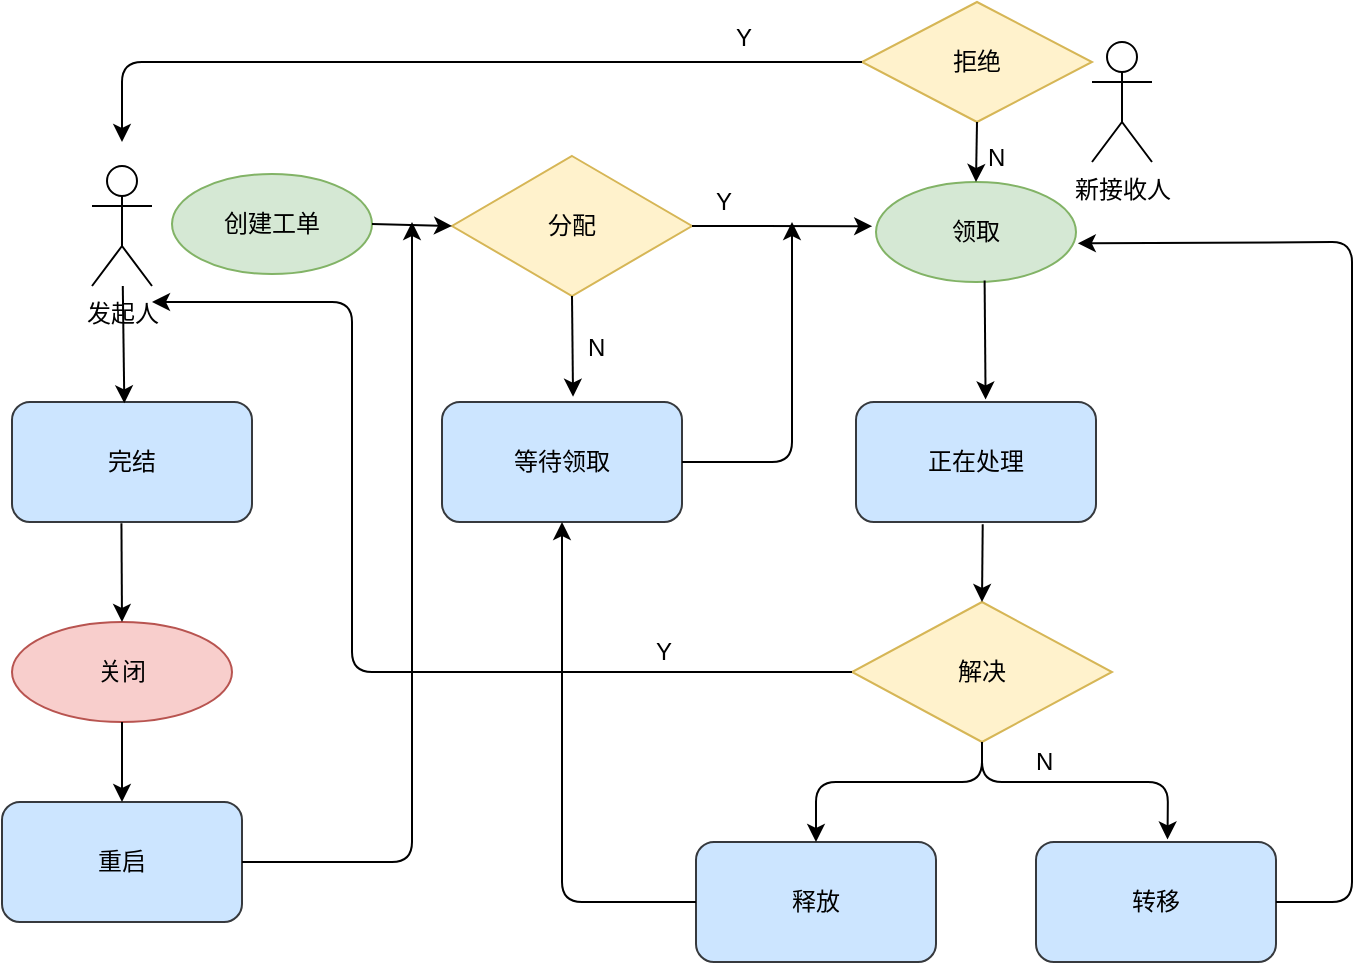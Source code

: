 <mxfile version="10.8.9" type="github"><diagram id="c0dPUH_MQJY5laj3WqNj" name="Page-1"><mxGraphModel dx="970" dy="522" grid="1" gridSize="10" guides="1" tooltips="1" connect="1" arrows="1" fold="1" page="1" pageScale="1" pageWidth="827" pageHeight="1169" math="0" shadow="0"><root><mxCell id="0"/><mxCell id="1" parent="0"/><mxCell id="6trwTZB9N8JmvHL1L8h6-31" value="发起人" style="shape=umlActor;verticalLabelPosition=bottom;labelBackgroundColor=#ffffff;verticalAlign=top;html=1;" vertex="1" parent="1"><mxGeometry x="80" y="392" width="30" height="60" as="geometry"/></mxCell><mxCell id="6trwTZB9N8JmvHL1L8h6-38" value="创建工单" style="ellipse;whiteSpace=wrap;html=1;fillColor=#d5e8d4;strokeColor=#82b366;" vertex="1" parent="1"><mxGeometry x="120" y="396" width="100" height="50" as="geometry"/></mxCell><mxCell id="6trwTZB9N8JmvHL1L8h6-40" value="分配" style="rhombus;whiteSpace=wrap;html=1;fillColor=#fff2cc;strokeColor=#d6b656;" vertex="1" parent="1"><mxGeometry x="260" y="387" width="120" height="70" as="geometry"/></mxCell><mxCell id="6trwTZB9N8JmvHL1L8h6-42" value="领取" style="ellipse;whiteSpace=wrap;html=1;fillColor=#d5e8d4;strokeColor=#82b366;" vertex="1" parent="1"><mxGeometry x="472" y="400" width="100" height="50" as="geometry"/></mxCell><mxCell id="6trwTZB9N8JmvHL1L8h6-43" value="新接收人" style="shape=umlActor;verticalLabelPosition=bottom;labelBackgroundColor=#ffffff;verticalAlign=top;html=1;" vertex="1" parent="1"><mxGeometry x="580" y="330" width="30" height="60" as="geometry"/></mxCell><mxCell id="6trwTZB9N8JmvHL1L8h6-50" value="正在处理" style="rounded=1;whiteSpace=wrap;html=1;fillColor=#cce5ff;strokeColor=#36393d;" vertex="1" parent="1"><mxGeometry x="462" y="510" width="120" height="60" as="geometry"/></mxCell><mxCell id="6trwTZB9N8JmvHL1L8h6-51" value="解决" style="rhombus;whiteSpace=wrap;html=1;fillColor=#fff2cc;strokeColor=#d6b656;" vertex="1" parent="1"><mxGeometry x="460" y="610" width="130" height="70" as="geometry"/></mxCell><mxCell id="6trwTZB9N8JmvHL1L8h6-52" value="" style="endArrow=classic;html=1;entryX=0;entryY=0.5;entryDx=0;entryDy=0;exitX=1;exitY=0.5;exitDx=0;exitDy=0;" edge="1" parent="1" source="6trwTZB9N8JmvHL1L8h6-38" target="6trwTZB9N8JmvHL1L8h6-40"><mxGeometry width="50" height="50" relative="1" as="geometry"><mxPoint x="210" y="460" as="sourcePoint"/><mxPoint x="260" y="410" as="targetPoint"/></mxGeometry></mxCell><mxCell id="6trwTZB9N8JmvHL1L8h6-53" value="" style="endArrow=classic;html=1;entryX=-0.019;entryY=0.442;entryDx=0;entryDy=0;entryPerimeter=0;exitX=1;exitY=0.5;exitDx=0;exitDy=0;" edge="1" parent="1" source="6trwTZB9N8JmvHL1L8h6-40" target="6trwTZB9N8JmvHL1L8h6-42"><mxGeometry width="50" height="50" relative="1" as="geometry"><mxPoint x="360" y="450" as="sourcePoint"/><mxPoint x="410" y="400" as="targetPoint"/></mxGeometry></mxCell><mxCell id="6trwTZB9N8JmvHL1L8h6-54" value="" style="endArrow=classic;html=1;exitX=0.543;exitY=0.985;exitDx=0;exitDy=0;exitPerimeter=0;entryX=0.54;entryY=-0.021;entryDx=0;entryDy=0;entryPerimeter=0;" edge="1" parent="1" source="6trwTZB9N8JmvHL1L8h6-42" target="6trwTZB9N8JmvHL1L8h6-50"><mxGeometry width="50" height="50" relative="1" as="geometry"><mxPoint x="460" y="500" as="sourcePoint"/><mxPoint x="510" y="450" as="targetPoint"/></mxGeometry></mxCell><mxCell id="6trwTZB9N8JmvHL1L8h6-55" value="" style="endArrow=classic;html=1;entryX=0.5;entryY=0;entryDx=0;entryDy=0;exitX=0.528;exitY=1.019;exitDx=0;exitDy=0;exitPerimeter=0;" edge="1" parent="1" source="6trwTZB9N8JmvHL1L8h6-50" target="6trwTZB9N8JmvHL1L8h6-51"><mxGeometry width="50" height="50" relative="1" as="geometry"><mxPoint x="460" y="620" as="sourcePoint"/><mxPoint x="510" y="570" as="targetPoint"/></mxGeometry></mxCell><mxCell id="6trwTZB9N8JmvHL1L8h6-56" value="完结" style="rounded=1;whiteSpace=wrap;html=1;fillColor=#cce5ff;strokeColor=#36393d;" vertex="1" parent="1"><mxGeometry x="40" y="510" width="120" height="60" as="geometry"/></mxCell><mxCell id="6trwTZB9N8JmvHL1L8h6-57" value="" style="endArrow=classic;html=1;exitX=0;exitY=0.5;exitDx=0;exitDy=0;" edge="1" parent="1" source="6trwTZB9N8JmvHL1L8h6-51"><mxGeometry width="50" height="50" relative="1" as="geometry"><mxPoint x="340" y="750" as="sourcePoint"/><mxPoint x="110" y="460" as="targetPoint"/><Array as="points"><mxPoint x="210" y="645"/><mxPoint x="210" y="460"/></Array></mxGeometry></mxCell><mxCell id="6trwTZB9N8JmvHL1L8h6-58" value="" style="endArrow=classic;html=1;entryX=0.468;entryY=0.011;entryDx=0;entryDy=0;entryPerimeter=0;" edge="1" parent="1" source="6trwTZB9N8JmvHL1L8h6-31" target="6trwTZB9N8JmvHL1L8h6-56"><mxGeometry width="50" height="50" relative="1" as="geometry"><mxPoint x="70" y="510" as="sourcePoint"/><mxPoint x="120" y="460" as="targetPoint"/></mxGeometry></mxCell><mxCell id="6trwTZB9N8JmvHL1L8h6-59" value="Y" style="text;html=1;resizable=0;points=[];autosize=1;align=left;verticalAlign=top;spacingTop=-4;" vertex="1" parent="1"><mxGeometry x="360" y="625" width="30" height="20" as="geometry"/></mxCell><mxCell id="6trwTZB9N8JmvHL1L8h6-60" value="转移" style="rounded=1;whiteSpace=wrap;html=1;fillColor=#cce5ff;strokeColor=#36393d;" vertex="1" parent="1"><mxGeometry x="552" y="730" width="120" height="60" as="geometry"/></mxCell><mxCell id="6trwTZB9N8JmvHL1L8h6-65" value="" style="endArrow=classic;html=1;exitX=1;exitY=0.5;exitDx=0;exitDy=0;entryX=1.009;entryY=0.613;entryDx=0;entryDy=0;entryPerimeter=0;" edge="1" parent="1" source="6trwTZB9N8JmvHL1L8h6-60" target="6trwTZB9N8JmvHL1L8h6-42"><mxGeometry width="50" height="50" relative="1" as="geometry"><mxPoint x="580" y="770" as="sourcePoint"/><mxPoint x="531" y="425" as="targetPoint"/><Array as="points"><mxPoint x="710" y="760"/><mxPoint x="710" y="430"/></Array></mxGeometry></mxCell><mxCell id="6trwTZB9N8JmvHL1L8h6-66" value="Y" style="text;html=1;resizable=0;points=[];autosize=1;align=left;verticalAlign=top;spacingTop=-4;" vertex="1" parent="1"><mxGeometry x="390" y="400" width="30" height="20" as="geometry"/></mxCell><mxCell id="6trwTZB9N8JmvHL1L8h6-68" value="等待领取" style="rounded=1;whiteSpace=wrap;html=1;fillColor=#cce5ff;strokeColor=#36393d;" vertex="1" parent="1"><mxGeometry x="255" y="510" width="120" height="60" as="geometry"/></mxCell><mxCell id="6trwTZB9N8JmvHL1L8h6-69" value="" style="endArrow=classic;html=1;exitX=0.5;exitY=1;exitDx=0;exitDy=0;entryX=0.546;entryY=-0.044;entryDx=0;entryDy=0;entryPerimeter=0;" edge="1" parent="1" source="6trwTZB9N8JmvHL1L8h6-40" target="6trwTZB9N8JmvHL1L8h6-68"><mxGeometry width="50" height="50" relative="1" as="geometry"><mxPoint x="300" y="520" as="sourcePoint"/><mxPoint x="350" y="470" as="targetPoint"/></mxGeometry></mxCell><mxCell id="6trwTZB9N8JmvHL1L8h6-71" value="N" style="text;html=1;resizable=0;points=[];autosize=1;align=left;verticalAlign=top;spacingTop=-4;" vertex="1" parent="1"><mxGeometry x="326" y="473" width="30" height="20" as="geometry"/></mxCell><mxCell id="6trwTZB9N8JmvHL1L8h6-72" value="释放" style="rounded=1;whiteSpace=wrap;html=1;fillColor=#cce5ff;strokeColor=#36393d;" vertex="1" parent="1"><mxGeometry x="382" y="730" width="120" height="60" as="geometry"/></mxCell><mxCell id="6trwTZB9N8JmvHL1L8h6-73" value="" style="endArrow=classic;html=1;entryX=0.548;entryY=-0.021;entryDx=0;entryDy=0;entryPerimeter=0;exitX=0.5;exitY=1;exitDx=0;exitDy=0;" edge="1" parent="1" source="6trwTZB9N8JmvHL1L8h6-51" target="6trwTZB9N8JmvHL1L8h6-60"><mxGeometry width="50" height="50" relative="1" as="geometry"><mxPoint x="480" y="679" as="sourcePoint"/><mxPoint x="500" y="680" as="targetPoint"/><Array as="points"><mxPoint x="525" y="700"/><mxPoint x="618" y="700"/></Array></mxGeometry></mxCell><mxCell id="6trwTZB9N8JmvHL1L8h6-74" value="" style="endArrow=classic;html=1;exitX=0.5;exitY=1;exitDx=0;exitDy=0;entryX=0.5;entryY=0;entryDx=0;entryDy=0;" edge="1" parent="1" source="6trwTZB9N8JmvHL1L8h6-51" target="6trwTZB9N8JmvHL1L8h6-72"><mxGeometry width="50" height="50" relative="1" as="geometry"><mxPoint x="380" y="750" as="sourcePoint"/><mxPoint x="430" y="700" as="targetPoint"/><Array as="points"><mxPoint x="525" y="700"/><mxPoint x="442" y="700"/></Array></mxGeometry></mxCell><mxCell id="6trwTZB9N8JmvHL1L8h6-75" value="N" style="text;html=1;resizable=0;points=[];autosize=1;align=left;verticalAlign=top;spacingTop=-4;" vertex="1" parent="1"><mxGeometry x="550" y="680" width="30" height="20" as="geometry"/></mxCell><mxCell id="6trwTZB9N8JmvHL1L8h6-76" value="" style="endArrow=classic;html=1;exitX=0;exitY=0.5;exitDx=0;exitDy=0;entryX=0.5;entryY=1;entryDx=0;entryDy=0;" edge="1" parent="1" source="6trwTZB9N8JmvHL1L8h6-72" target="6trwTZB9N8JmvHL1L8h6-68"><mxGeometry width="50" height="50" relative="1" as="geometry"><mxPoint x="250" y="780" as="sourcePoint"/><mxPoint x="300" y="730" as="targetPoint"/><Array as="points"><mxPoint x="315" y="760"/></Array></mxGeometry></mxCell><mxCell id="6trwTZB9N8JmvHL1L8h6-77" value="" style="endArrow=classic;html=1;exitX=1;exitY=0.5;exitDx=0;exitDy=0;" edge="1" parent="1" source="6trwTZB9N8JmvHL1L8h6-68"><mxGeometry width="50" height="50" relative="1" as="geometry"><mxPoint x="360" y="570" as="sourcePoint"/><mxPoint x="430" y="420" as="targetPoint"/><Array as="points"><mxPoint x="430" y="540"/></Array></mxGeometry></mxCell><mxCell id="6trwTZB9N8JmvHL1L8h6-79" value="关闭" style="ellipse;whiteSpace=wrap;html=1;fillColor=#f8cecc;strokeColor=#b85450;" vertex="1" parent="1"><mxGeometry x="40" y="620" width="110" height="50" as="geometry"/></mxCell><mxCell id="6trwTZB9N8JmvHL1L8h6-80" value="" style="endArrow=classic;html=1;exitX=0.456;exitY=1.011;exitDx=0;exitDy=0;exitPerimeter=0;" edge="1" parent="1" source="6trwTZB9N8JmvHL1L8h6-56" target="6trwTZB9N8JmvHL1L8h6-79"><mxGeometry width="50" height="50" relative="1" as="geometry"><mxPoint x="90" y="620" as="sourcePoint"/><mxPoint x="140" y="570" as="targetPoint"/></mxGeometry></mxCell><mxCell id="6trwTZB9N8JmvHL1L8h6-81" value="重启" style="rounded=1;whiteSpace=wrap;html=1;fillColor=#cce5ff;strokeColor=#36393d;" vertex="1" parent="1"><mxGeometry x="35" y="710" width="120" height="60" as="geometry"/></mxCell><mxCell id="6trwTZB9N8JmvHL1L8h6-82" value="" style="endArrow=classic;html=1;exitX=0.5;exitY=1;exitDx=0;exitDy=0;entryX=0.5;entryY=0;entryDx=0;entryDy=0;" edge="1" parent="1" source="6trwTZB9N8JmvHL1L8h6-79" target="6trwTZB9N8JmvHL1L8h6-81"><mxGeometry width="50" height="50" relative="1" as="geometry"><mxPoint x="90" y="710" as="sourcePoint"/><mxPoint x="140" y="660" as="targetPoint"/></mxGeometry></mxCell><mxCell id="6trwTZB9N8JmvHL1L8h6-83" value="" style="endArrow=classic;html=1;exitX=1;exitY=0.5;exitDx=0;exitDy=0;" edge="1" parent="1" source="6trwTZB9N8JmvHL1L8h6-81"><mxGeometry width="50" height="50" relative="1" as="geometry"><mxPoint x="190" y="770" as="sourcePoint"/><mxPoint x="240" y="420" as="targetPoint"/><Array as="points"><mxPoint x="240" y="740"/></Array></mxGeometry></mxCell><mxCell id="6trwTZB9N8JmvHL1L8h6-84" value="拒绝" style="rhombus;whiteSpace=wrap;html=1;fillColor=#fff2cc;strokeColor=#d6b656;" vertex="1" parent="1"><mxGeometry x="465" y="310" width="115" height="60" as="geometry"/></mxCell><mxCell id="6trwTZB9N8JmvHL1L8h6-85" value="" style="endArrow=classic;html=1;exitX=0.5;exitY=1;exitDx=0;exitDy=0;entryX=0.5;entryY=0;entryDx=0;entryDy=0;" edge="1" parent="1" source="6trwTZB9N8JmvHL1L8h6-84" target="6trwTZB9N8JmvHL1L8h6-42"><mxGeometry width="50" height="50" relative="1" as="geometry"><mxPoint x="450" y="430" as="sourcePoint"/><mxPoint x="500" y="380" as="targetPoint"/></mxGeometry></mxCell><mxCell id="6trwTZB9N8JmvHL1L8h6-86" value="N" style="text;html=1;resizable=0;points=[];autosize=1;align=left;verticalAlign=top;spacingTop=-4;" vertex="1" parent="1"><mxGeometry x="526" y="378" width="30" height="20" as="geometry"/></mxCell><mxCell id="6trwTZB9N8JmvHL1L8h6-87" value="" style="endArrow=classic;html=1;exitX=0;exitY=0.5;exitDx=0;exitDy=0;" edge="1" parent="1" source="6trwTZB9N8JmvHL1L8h6-84"><mxGeometry width="50" height="50" relative="1" as="geometry"><mxPoint x="410" y="340" as="sourcePoint"/><mxPoint x="95" y="380" as="targetPoint"/><Array as="points"><mxPoint x="95" y="340"/><mxPoint x="95" y="360"/><mxPoint x="95" y="370"/></Array></mxGeometry></mxCell><mxCell id="6trwTZB9N8JmvHL1L8h6-90" value="Y" style="text;html=1;resizable=0;points=[];autosize=1;align=left;verticalAlign=top;spacingTop=-4;" vertex="1" parent="1"><mxGeometry x="400" y="318" width="30" height="20" as="geometry"/></mxCell></root></mxGraphModel></diagram></mxfile>